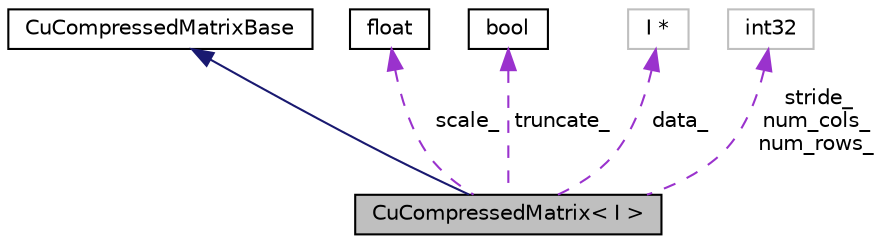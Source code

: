 digraph "CuCompressedMatrix&lt; I &gt;"
{
  edge [fontname="Helvetica",fontsize="10",labelfontname="Helvetica",labelfontsize="10"];
  node [fontname="Helvetica",fontsize="10",shape=record];
  Node2 [label="CuCompressedMatrix\< I \>",height=0.2,width=0.4,color="black", fillcolor="grey75", style="filled", fontcolor="black"];
  Node3 -> Node2 [dir="back",color="midnightblue",fontsize="10",style="solid",fontname="Helvetica"];
  Node3 [label="CuCompressedMatrixBase",height=0.2,width=0.4,color="black", fillcolor="white", style="filled",URL="$classkaldi_1_1CuCompressedMatrixBase.html",tooltip="Class CuCompressedMatrixBase is an abstract base class that allows you to compress a matrix of type C..."];
  Node4 -> Node2 [dir="back",color="darkorchid3",fontsize="10",style="dashed",label=" scale_" ,fontname="Helvetica"];
  Node4 [label="float",height=0.2,width=0.4,color="black", fillcolor="white", style="filled",URL="$classfloat.html"];
  Node5 -> Node2 [dir="back",color="darkorchid3",fontsize="10",style="dashed",label=" truncate_" ,fontname="Helvetica"];
  Node5 [label="bool",height=0.2,width=0.4,color="black", fillcolor="white", style="filled",URL="$classbool.html"];
  Node6 -> Node2 [dir="back",color="darkorchid3",fontsize="10",style="dashed",label=" data_" ,fontname="Helvetica"];
  Node6 [label="I *",height=0.2,width=0.4,color="grey75", fillcolor="white", style="filled"];
  Node7 -> Node2 [dir="back",color="darkorchid3",fontsize="10",style="dashed",label=" stride_\nnum_cols_\nnum_rows_" ,fontname="Helvetica"];
  Node7 [label="int32",height=0.2,width=0.4,color="grey75", fillcolor="white", style="filled"];
}
